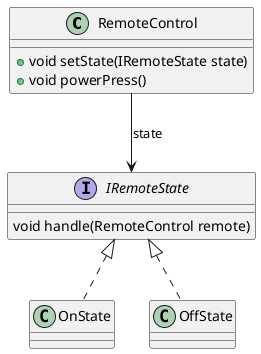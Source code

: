 @startuml

class RemoteControl
{
    + void setState(IRemoteState state)
    + void powerPress()
}

interface IRemoteState {
    void handle(RemoteControl remote)
}

class OnState
class OffState

RemoteControl --> IRemoteState: state
IRemoteState <|.. OnState
IRemoteState <|.. OffState


@enduml